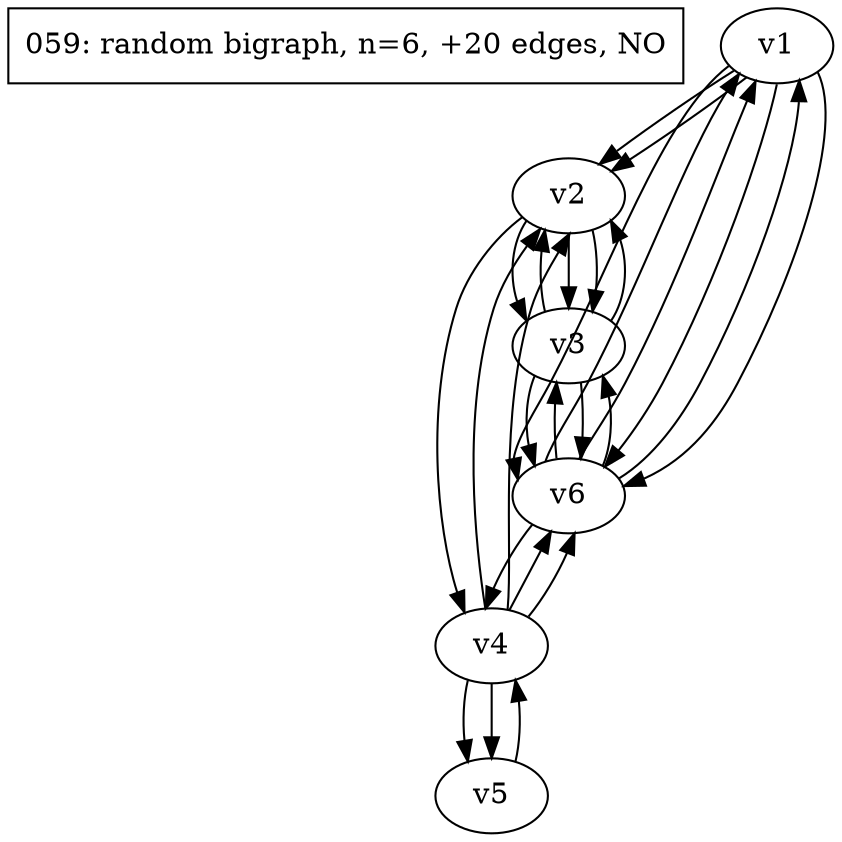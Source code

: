 digraph test059 {
	d[label="059: random bigraph, n=6, +20 edges, NO" shape=box]
	v1
	v2
	v3
	v4
	v5
	v6
	v4 -> v6;
	v1 -> v2;
	v2 -> v4;
	v4 -> v5;
	v6 -> v4;
	v4 -> v5;
	v2 -> v3;
	v4 -> v2;
	v4 -> v6;
	v6 -> v1;
	v3 -> v2;
	v2 -> v3;
	v6 -> v3;
	v2 -> v3;
	v5 -> v4;
	v3 -> v6;
	v3 -> v6;
	v4 -> v2;
	v1 -> v6;
	v1 -> v2;
	v6 -> v1;
	v1 -> v6;
	v3 -> v2;
	v6 -> v3;
	v6 -> v1;
	v1 -> v6;
}
